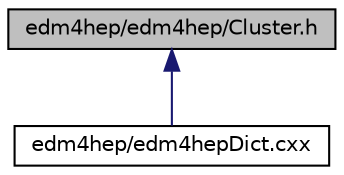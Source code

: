 digraph "edm4hep/edm4hep/Cluster.h"
{
 // LATEX_PDF_SIZE
  edge [fontname="Helvetica",fontsize="10",labelfontname="Helvetica",labelfontsize="10"];
  node [fontname="Helvetica",fontsize="10",shape=record];
  Node1 [label="edm4hep/edm4hep/Cluster.h",height=0.2,width=0.4,color="black", fillcolor="grey75", style="filled", fontcolor="black",tooltip=" "];
  Node1 -> Node2 [dir="back",color="midnightblue",fontsize="10",style="solid",fontname="Helvetica"];
  Node2 [label="edm4hep/edm4hepDict.cxx",height=0.2,width=0.4,color="black", fillcolor="white", style="filled",URL="$edm4hep_dict_8cxx.html",tooltip=" "];
}
